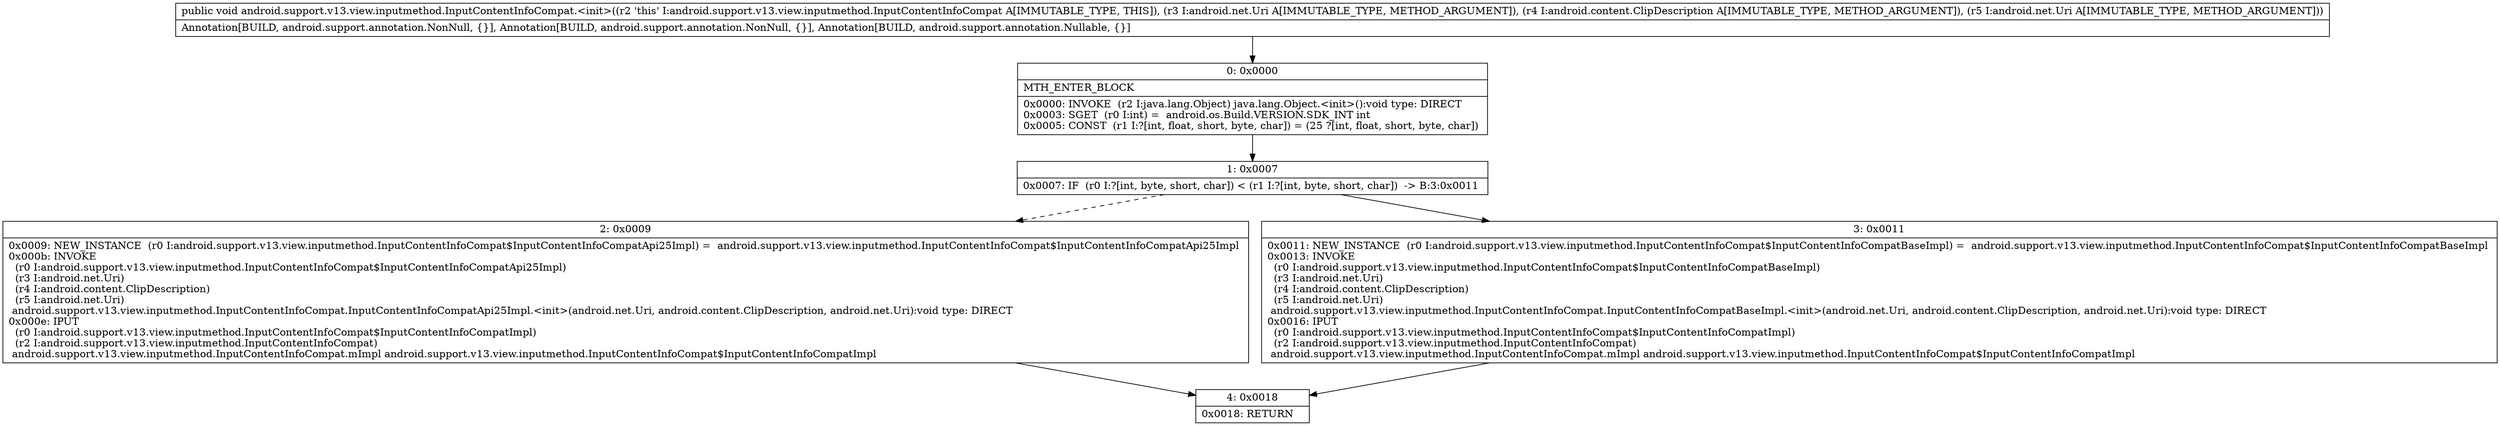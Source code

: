 digraph "CFG forandroid.support.v13.view.inputmethod.InputContentInfoCompat.\<init\>(Landroid\/net\/Uri;Landroid\/content\/ClipDescription;Landroid\/net\/Uri;)V" {
Node_0 [shape=record,label="{0\:\ 0x0000|MTH_ENTER_BLOCK\l|0x0000: INVOKE  (r2 I:java.lang.Object) java.lang.Object.\<init\>():void type: DIRECT \l0x0003: SGET  (r0 I:int) =  android.os.Build.VERSION.SDK_INT int \l0x0005: CONST  (r1 I:?[int, float, short, byte, char]) = (25 ?[int, float, short, byte, char]) \l}"];
Node_1 [shape=record,label="{1\:\ 0x0007|0x0007: IF  (r0 I:?[int, byte, short, char]) \< (r1 I:?[int, byte, short, char])  \-\> B:3:0x0011 \l}"];
Node_2 [shape=record,label="{2\:\ 0x0009|0x0009: NEW_INSTANCE  (r0 I:android.support.v13.view.inputmethod.InputContentInfoCompat$InputContentInfoCompatApi25Impl) =  android.support.v13.view.inputmethod.InputContentInfoCompat$InputContentInfoCompatApi25Impl \l0x000b: INVOKE  \l  (r0 I:android.support.v13.view.inputmethod.InputContentInfoCompat$InputContentInfoCompatApi25Impl)\l  (r3 I:android.net.Uri)\l  (r4 I:android.content.ClipDescription)\l  (r5 I:android.net.Uri)\l android.support.v13.view.inputmethod.InputContentInfoCompat.InputContentInfoCompatApi25Impl.\<init\>(android.net.Uri, android.content.ClipDescription, android.net.Uri):void type: DIRECT \l0x000e: IPUT  \l  (r0 I:android.support.v13.view.inputmethod.InputContentInfoCompat$InputContentInfoCompatImpl)\l  (r2 I:android.support.v13.view.inputmethod.InputContentInfoCompat)\l android.support.v13.view.inputmethod.InputContentInfoCompat.mImpl android.support.v13.view.inputmethod.InputContentInfoCompat$InputContentInfoCompatImpl \l}"];
Node_3 [shape=record,label="{3\:\ 0x0011|0x0011: NEW_INSTANCE  (r0 I:android.support.v13.view.inputmethod.InputContentInfoCompat$InputContentInfoCompatBaseImpl) =  android.support.v13.view.inputmethod.InputContentInfoCompat$InputContentInfoCompatBaseImpl \l0x0013: INVOKE  \l  (r0 I:android.support.v13.view.inputmethod.InputContentInfoCompat$InputContentInfoCompatBaseImpl)\l  (r3 I:android.net.Uri)\l  (r4 I:android.content.ClipDescription)\l  (r5 I:android.net.Uri)\l android.support.v13.view.inputmethod.InputContentInfoCompat.InputContentInfoCompatBaseImpl.\<init\>(android.net.Uri, android.content.ClipDescription, android.net.Uri):void type: DIRECT \l0x0016: IPUT  \l  (r0 I:android.support.v13.view.inputmethod.InputContentInfoCompat$InputContentInfoCompatImpl)\l  (r2 I:android.support.v13.view.inputmethod.InputContentInfoCompat)\l android.support.v13.view.inputmethod.InputContentInfoCompat.mImpl android.support.v13.view.inputmethod.InputContentInfoCompat$InputContentInfoCompatImpl \l}"];
Node_4 [shape=record,label="{4\:\ 0x0018|0x0018: RETURN   \l}"];
MethodNode[shape=record,label="{public void android.support.v13.view.inputmethod.InputContentInfoCompat.\<init\>((r2 'this' I:android.support.v13.view.inputmethod.InputContentInfoCompat A[IMMUTABLE_TYPE, THIS]), (r3 I:android.net.Uri A[IMMUTABLE_TYPE, METHOD_ARGUMENT]), (r4 I:android.content.ClipDescription A[IMMUTABLE_TYPE, METHOD_ARGUMENT]), (r5 I:android.net.Uri A[IMMUTABLE_TYPE, METHOD_ARGUMENT]))  | Annotation[BUILD, android.support.annotation.NonNull, \{\}], Annotation[BUILD, android.support.annotation.NonNull, \{\}], Annotation[BUILD, android.support.annotation.Nullable, \{\}]\l}"];
MethodNode -> Node_0;
Node_0 -> Node_1;
Node_1 -> Node_2[style=dashed];
Node_1 -> Node_3;
Node_2 -> Node_4;
Node_3 -> Node_4;
}

